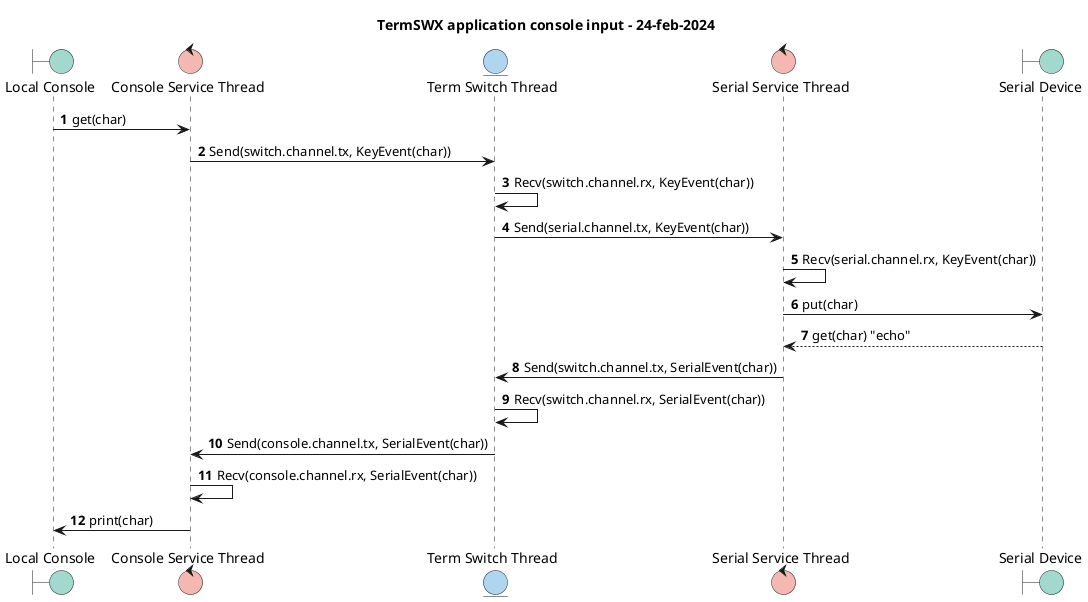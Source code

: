 'Steen Hegelund
'Time-Stamp: 2024-Feb-26 20:16
'vim: set ts=4 sw=4 sts=4 tw=120 cc=120 et ft=plantuml :

@startuml

title "TermSWX application console input - 24-feb-2024"

<style>
sequenceDiagram {
    entity {
        BackGroundColor #aed6f1
    }
    control {
        BackGroundColor #f5b7b1
    }
    boundary {
        BackGroundColor #a2d9ce
    }
}
</style>

boundary "Local Console" as cmd
control "Console Service Thread" as conthr
entity "Term Switch Thread" as swxthr
control "Serial Service Thread" as serthr
boundary "Serial Device" as dev

autonumber

     cmd -> conthr: get(char)
  conthr -> swxthr: Send(switch.channel.tx, KeyEvent(char))

  swxthr -> swxthr: Recv(switch.channel.rx, KeyEvent(char))
  swxthr -> serthr: Send(serial.channel.tx, KeyEvent(char))

  serthr -> serthr: Recv(serial.channel.rx, KeyEvent(char))

     serthr -> dev: put(char)
    dev --> serthr: get(char) "echo"

  serthr -> swxthr: Send(switch.channel.tx, SerialEvent(char))
  swxthr -> swxthr: Recv(switch.channel.rx, SerialEvent(char))

  swxthr -> conthr: Send(console.channel.tx, SerialEvent(char))
  conthr -> conthr: Recv(console.channel.rx, SerialEvent(char))

     conthr -> cmd: print(char)

@enduml


